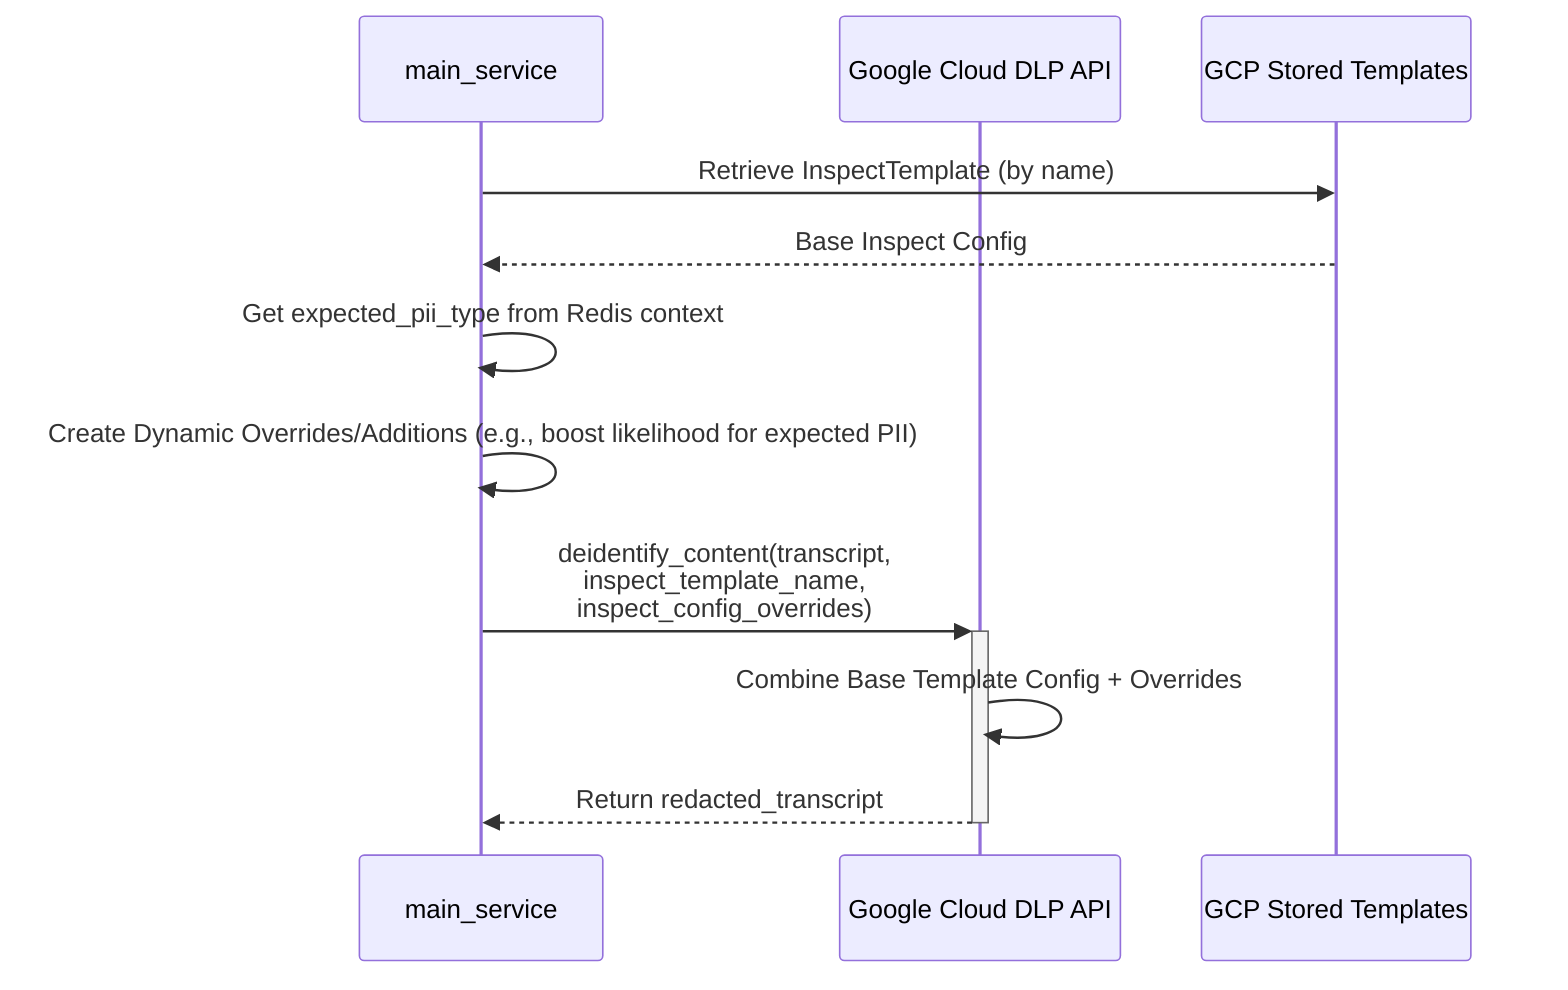 sequenceDiagram
    participant Service as main_service
    participant GoogleDLP as Google Cloud DLP API
    participant GCPTemplates as GCP Stored Templates

    Service->>GCPTemplates: Retrieve InspectTemplate (by name)
    GCPTemplates-->>Service: Base Inspect Config
    Service->>Service: Get expected_pii_type from Redis context
    Service->>Service: Create Dynamic Overrides/Additions (e.g., boost likelihood for expected PII)
    Service->>+GoogleDLP: deidentify_content(transcript, <br> inspect_template_name, <br> inspect_config_overrides)
    GoogleDLP->>GoogleDLP: Combine Base Template Config + Overrides
    GoogleDLP-->>-Service: Return redacted_transcript